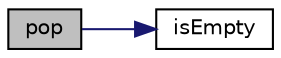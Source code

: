 digraph "pop"
{
 // LATEX_PDF_SIZE
  edge [fontname="Helvetica",fontsize="10",labelfontname="Helvetica",labelfontsize="10"];
  node [fontname="Helvetica",fontsize="10",shape=record];
  rankdir="LR";
  Node1 [label="pop",height=0.2,width=0.4,color="black", fillcolor="grey75", style="filled", fontcolor="black",tooltip=" "];
  Node1 -> Node2 [color="midnightblue",fontsize="10",style="solid"];
  Node2 [label="isEmpty",height=0.2,width=0.4,color="black", fillcolor="white", style="filled",URL="$queue_8c.html#a29cc47cb6982704e8c4045db0927b888",tooltip=" "];
}
